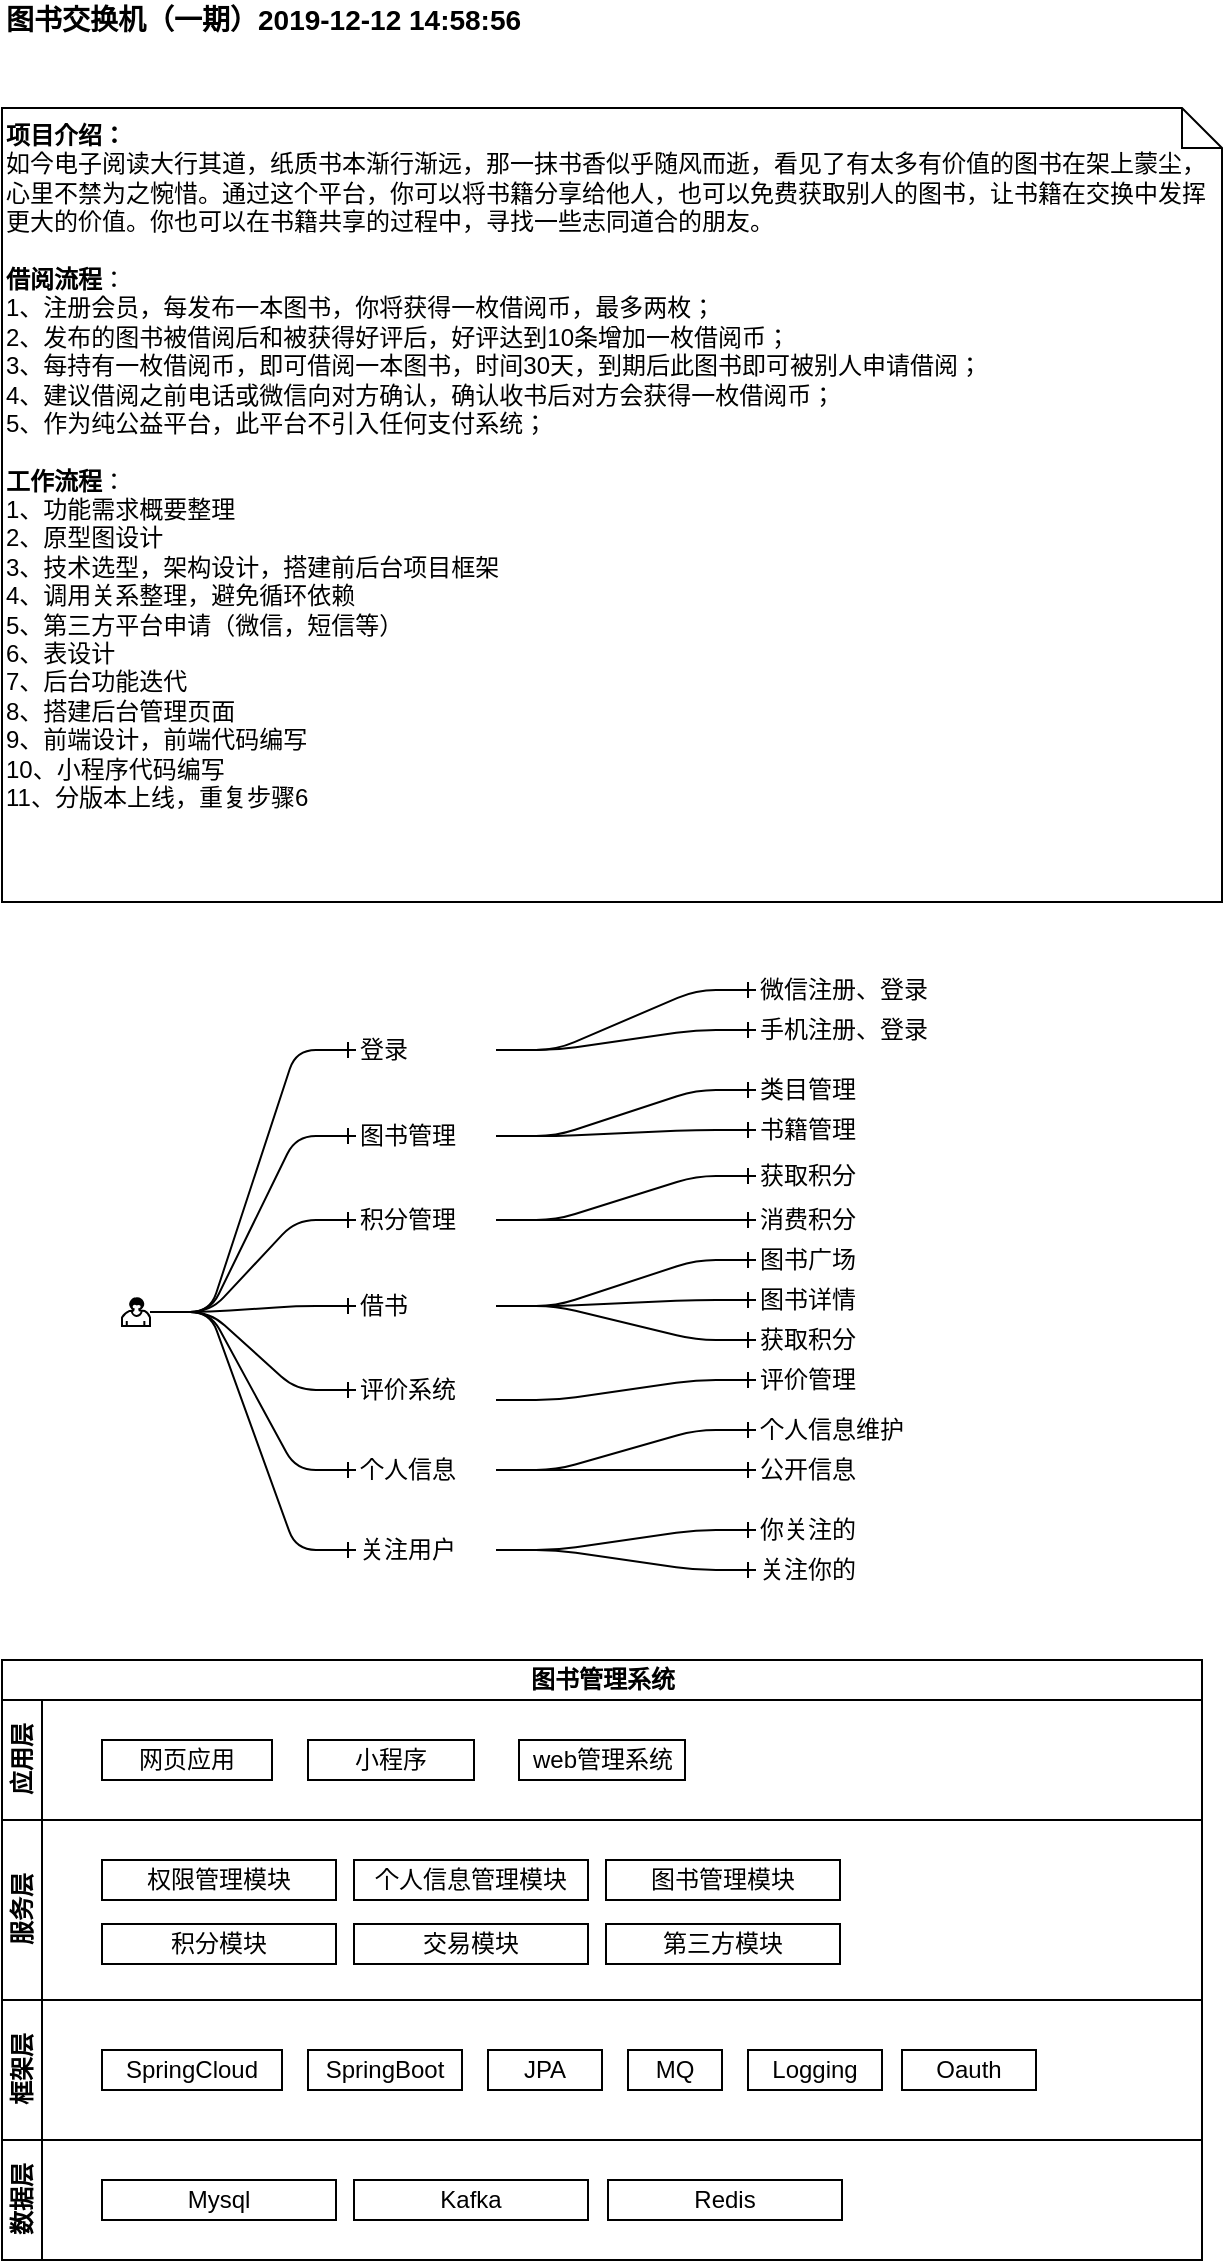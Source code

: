 <mxfile version="12.3.9" type="github" pages="1">
  <diagram id="fGvZhCaPanZ9U9WkfVBa" name="第 1 页">
    <mxGraphModel dx="1173" dy="623" grid="1" gridSize="10" guides="1" tooltips="1" connect="1" arrows="1" fold="1" page="1" pageScale="1" pageWidth="1654" pageHeight="1169" math="0" shadow="0">
      <root>
        <mxCell id="0"/>
        <mxCell id="1" parent="0"/>
        <mxCell id="BgFHkTgsVst7IXnbNdZ0-1" value="图书交换机（一期）2019-12-12 14:58:56" style="text;html=1;strokeColor=none;fillColor=none;align=left;verticalAlign=middle;whiteSpace=wrap;rounded=0;fontStyle=1;fontSize=14;" vertex="1" parent="1">
          <mxGeometry x="40" y="20" width="280" height="20" as="geometry"/>
        </mxCell>
        <mxCell id="BgFHkTgsVst7IXnbNdZ0-102" value="图书管理系统" style="swimlane;html=1;childLayout=stackLayout;resizeParent=1;resizeParentMax=0;horizontal=1;startSize=20;horizontalStack=0;align=center;" vertex="1" parent="1">
          <mxGeometry x="40" y="850" width="600" height="300" as="geometry">
            <mxRectangle x="110" y="620" width="60" height="20" as="alternateBounds"/>
          </mxGeometry>
        </mxCell>
        <mxCell id="BgFHkTgsVst7IXnbNdZ0-125" value="应用层" style="swimlane;html=1;startSize=20;horizontal=0;" vertex="1" parent="BgFHkTgsVst7IXnbNdZ0-102">
          <mxGeometry y="20" width="600" height="60" as="geometry">
            <mxRectangle y="140" width="480" height="20" as="alternateBounds"/>
          </mxGeometry>
        </mxCell>
        <mxCell id="BgFHkTgsVst7IXnbNdZ0-129" value="网页应用" style="whiteSpace=wrap;html=1;align=center;" vertex="1" parent="BgFHkTgsVst7IXnbNdZ0-125">
          <mxGeometry x="50" y="20" width="85" height="20" as="geometry"/>
        </mxCell>
        <mxCell id="BgFHkTgsVst7IXnbNdZ0-130" value="小程序" style="whiteSpace=wrap;html=1;align=center;" vertex="1" parent="BgFHkTgsVst7IXnbNdZ0-125">
          <mxGeometry x="153" y="20" width="83" height="20" as="geometry"/>
        </mxCell>
        <mxCell id="BgFHkTgsVst7IXnbNdZ0-131" value="web管理系统" style="whiteSpace=wrap;html=1;align=center;" vertex="1" parent="BgFHkTgsVst7IXnbNdZ0-125">
          <mxGeometry x="258.5" y="20" width="83" height="20" as="geometry"/>
        </mxCell>
        <mxCell id="BgFHkTgsVst7IXnbNdZ0-103" value="服务层" style="swimlane;html=1;startSize=20;horizontal=0;" vertex="1" parent="BgFHkTgsVst7IXnbNdZ0-102">
          <mxGeometry y="80" width="600" height="90" as="geometry">
            <mxRectangle y="20" width="480" height="20" as="alternateBounds"/>
          </mxGeometry>
        </mxCell>
        <mxCell id="BgFHkTgsVst7IXnbNdZ0-132" value="权限管理模块" style="whiteSpace=wrap;html=1;align=center;" vertex="1" parent="BgFHkTgsVst7IXnbNdZ0-103">
          <mxGeometry x="50" y="20" width="117" height="20" as="geometry"/>
        </mxCell>
        <mxCell id="BgFHkTgsVst7IXnbNdZ0-133" value="个人信息管理模块" style="whiteSpace=wrap;html=1;align=center;" vertex="1" parent="BgFHkTgsVst7IXnbNdZ0-103">
          <mxGeometry x="176" y="20" width="117" height="20" as="geometry"/>
        </mxCell>
        <mxCell id="BgFHkTgsVst7IXnbNdZ0-134" value="图书管理模块" style="whiteSpace=wrap;html=1;align=center;" vertex="1" parent="BgFHkTgsVst7IXnbNdZ0-103">
          <mxGeometry x="302" y="20" width="117" height="20" as="geometry"/>
        </mxCell>
        <mxCell id="BgFHkTgsVst7IXnbNdZ0-135" value="积分模块" style="whiteSpace=wrap;html=1;align=center;" vertex="1" parent="BgFHkTgsVst7IXnbNdZ0-103">
          <mxGeometry x="50" y="52" width="117" height="20" as="geometry"/>
        </mxCell>
        <mxCell id="BgFHkTgsVst7IXnbNdZ0-136" value="交易模块" style="whiteSpace=wrap;html=1;align=center;" vertex="1" parent="BgFHkTgsVst7IXnbNdZ0-103">
          <mxGeometry x="176" y="52" width="117" height="20" as="geometry"/>
        </mxCell>
        <mxCell id="G1ip0TqbECCh8ayl8rL1-1" value="第三方模块" style="whiteSpace=wrap;html=1;align=center;" vertex="1" parent="BgFHkTgsVst7IXnbNdZ0-103">
          <mxGeometry x="302" y="52" width="117" height="20" as="geometry"/>
        </mxCell>
        <mxCell id="BgFHkTgsVst7IXnbNdZ0-104" value="框架层" style="swimlane;html=1;startSize=20;horizontal=0;" vertex="1" parent="BgFHkTgsVst7IXnbNdZ0-102">
          <mxGeometry y="170" width="600" height="70" as="geometry">
            <mxRectangle y="140" width="480" height="20" as="alternateBounds"/>
          </mxGeometry>
        </mxCell>
        <mxCell id="BgFHkTgsVst7IXnbNdZ0-137" value="SpringCloud" style="whiteSpace=wrap;html=1;align=center;" vertex="1" parent="BgFHkTgsVst7IXnbNdZ0-104">
          <mxGeometry x="50" y="25" width="90" height="20" as="geometry"/>
        </mxCell>
        <mxCell id="BgFHkTgsVst7IXnbNdZ0-138" value="SpringBoot" style="whiteSpace=wrap;html=1;align=center;" vertex="1" parent="BgFHkTgsVst7IXnbNdZ0-104">
          <mxGeometry x="153" y="25" width="77" height="20" as="geometry"/>
        </mxCell>
        <mxCell id="BgFHkTgsVst7IXnbNdZ0-139" value="JPA" style="whiteSpace=wrap;html=1;align=center;" vertex="1" parent="BgFHkTgsVst7IXnbNdZ0-104">
          <mxGeometry x="243" y="25" width="57" height="20" as="geometry"/>
        </mxCell>
        <mxCell id="BgFHkTgsVst7IXnbNdZ0-140" value="MQ" style="whiteSpace=wrap;html=1;align=center;" vertex="1" parent="BgFHkTgsVst7IXnbNdZ0-104">
          <mxGeometry x="313" y="25" width="47" height="20" as="geometry"/>
        </mxCell>
        <mxCell id="BgFHkTgsVst7IXnbNdZ0-141" value="Logging" style="whiteSpace=wrap;html=1;align=center;" vertex="1" parent="BgFHkTgsVst7IXnbNdZ0-104">
          <mxGeometry x="373" y="25" width="67" height="20" as="geometry"/>
        </mxCell>
        <mxCell id="BgFHkTgsVst7IXnbNdZ0-166" value="Oauth" style="whiteSpace=wrap;html=1;align=center;" vertex="1" parent="BgFHkTgsVst7IXnbNdZ0-104">
          <mxGeometry x="450" y="25" width="67" height="20" as="geometry"/>
        </mxCell>
        <mxCell id="BgFHkTgsVst7IXnbNdZ0-105" value="数据层" style="swimlane;html=1;startSize=20;horizontal=0;" vertex="1" parent="BgFHkTgsVst7IXnbNdZ0-102">
          <mxGeometry y="240" width="600" height="60" as="geometry">
            <mxRectangle y="260" width="480" height="20" as="alternateBounds"/>
          </mxGeometry>
        </mxCell>
        <mxCell id="BgFHkTgsVst7IXnbNdZ0-142" value="Mysql" style="whiteSpace=wrap;html=1;align=center;" vertex="1" parent="BgFHkTgsVst7IXnbNdZ0-105">
          <mxGeometry x="50" y="20" width="117" height="20" as="geometry"/>
        </mxCell>
        <mxCell id="BgFHkTgsVst7IXnbNdZ0-143" value="Kafka" style="whiteSpace=wrap;html=1;align=center;" vertex="1" parent="BgFHkTgsVst7IXnbNdZ0-105">
          <mxGeometry x="176" y="20" width="117" height="20" as="geometry"/>
        </mxCell>
        <mxCell id="BgFHkTgsVst7IXnbNdZ0-144" value="Redis" style="whiteSpace=wrap;html=1;align=center;" vertex="1" parent="BgFHkTgsVst7IXnbNdZ0-105">
          <mxGeometry x="303" y="20" width="117" height="20" as="geometry"/>
        </mxCell>
        <mxCell id="G1ip0TqbECCh8ayl8rL1-4" value="" style="group" vertex="1" connectable="0" parent="1">
          <mxGeometry x="40" y="505" width="477" height="310" as="geometry"/>
        </mxCell>
        <mxCell id="BgFHkTgsVst7IXnbNdZ0-7" value="" style="shape=mxgraph.bpmn.user_task;html=1;outlineConnect=0;" vertex="1" parent="G1ip0TqbECCh8ayl8rL1-4">
          <mxGeometry x="60" y="164" width="14" height="14" as="geometry"/>
        </mxCell>
        <mxCell id="BgFHkTgsVst7IXnbNdZ0-13" value="" style="edgeStyle=entityRelationEdgeStyle;fontSize=12;html=1;endArrow=ERone;endFill=1;" edge="1" parent="G1ip0TqbECCh8ayl8rL1-4" source="BgFHkTgsVst7IXnbNdZ0-7" target="BgFHkTgsVst7IXnbNdZ0-14">
          <mxGeometry width="100" height="100" relative="1" as="geometry">
            <mxPoint x="57" y="160" as="sourcePoint"/>
            <mxPoint x="167" y="40" as="targetPoint"/>
          </mxGeometry>
        </mxCell>
        <mxCell id="BgFHkTgsVst7IXnbNdZ0-14" value="登录" style="text;html=1;strokeColor=none;fillColor=none;align=left;verticalAlign=middle;whiteSpace=wrap;rounded=0;" vertex="1" parent="G1ip0TqbECCh8ayl8rL1-4">
          <mxGeometry x="177" y="30" width="70" height="20" as="geometry"/>
        </mxCell>
        <mxCell id="BgFHkTgsVst7IXnbNdZ0-17" value="" style="edgeStyle=entityRelationEdgeStyle;fontSize=12;html=1;endArrow=ERone;endFill=1;" edge="1" parent="G1ip0TqbECCh8ayl8rL1-4" source="BgFHkTgsVst7IXnbNdZ0-7" target="BgFHkTgsVst7IXnbNdZ0-18">
          <mxGeometry width="100" height="100" relative="1" as="geometry">
            <mxPoint x="51" y="117" as="sourcePoint"/>
            <mxPoint x="177" y="70" as="targetPoint"/>
          </mxGeometry>
        </mxCell>
        <mxCell id="BgFHkTgsVst7IXnbNdZ0-18" value="图书管理" style="text;html=1;strokeColor=none;fillColor=none;align=left;verticalAlign=middle;whiteSpace=wrap;rounded=0;" vertex="1" parent="G1ip0TqbECCh8ayl8rL1-4">
          <mxGeometry x="177" y="73" width="70" height="20" as="geometry"/>
        </mxCell>
        <mxCell id="BgFHkTgsVst7IXnbNdZ0-21" value="" style="edgeStyle=entityRelationEdgeStyle;fontSize=12;html=1;endArrow=ERone;endFill=1;" edge="1" parent="G1ip0TqbECCh8ayl8rL1-4" target="BgFHkTgsVst7IXnbNdZ0-22" source="BgFHkTgsVst7IXnbNdZ0-7">
          <mxGeometry width="100" height="100" relative="1" as="geometry">
            <mxPoint x="57" y="111" as="sourcePoint"/>
            <mxPoint x="209" y="114" as="targetPoint"/>
          </mxGeometry>
        </mxCell>
        <mxCell id="BgFHkTgsVst7IXnbNdZ0-22" value="积分管理" style="text;html=1;strokeColor=none;fillColor=none;align=left;verticalAlign=middle;whiteSpace=wrap;rounded=0;" vertex="1" parent="G1ip0TqbECCh8ayl8rL1-4">
          <mxGeometry x="177" y="115" width="70" height="20" as="geometry"/>
        </mxCell>
        <mxCell id="BgFHkTgsVst7IXnbNdZ0-24" value="" style="edgeStyle=entityRelationEdgeStyle;fontSize=12;html=1;endArrow=ERone;endFill=1;" edge="1" parent="G1ip0TqbECCh8ayl8rL1-4" target="BgFHkTgsVst7IXnbNdZ0-25" source="BgFHkTgsVst7IXnbNdZ0-7">
          <mxGeometry width="100" height="100" relative="1" as="geometry">
            <mxPoint x="41" y="130" as="sourcePoint"/>
            <mxPoint x="212" y="177" as="targetPoint"/>
          </mxGeometry>
        </mxCell>
        <mxCell id="BgFHkTgsVst7IXnbNdZ0-25" value="借书" style="text;html=1;strokeColor=none;fillColor=none;align=left;verticalAlign=middle;whiteSpace=wrap;rounded=0;" vertex="1" parent="G1ip0TqbECCh8ayl8rL1-4">
          <mxGeometry x="177" y="158" width="70" height="20" as="geometry"/>
        </mxCell>
        <mxCell id="BgFHkTgsVst7IXnbNdZ0-27" value="" style="edgeStyle=entityRelationEdgeStyle;fontSize=12;html=1;endArrow=ERone;endFill=1;" edge="1" parent="G1ip0TqbECCh8ayl8rL1-4" target="BgFHkTgsVst7IXnbNdZ0-28" source="BgFHkTgsVst7IXnbNdZ0-7">
          <mxGeometry width="100" height="100" relative="1" as="geometry">
            <mxPoint x="41" y="193" as="sourcePoint"/>
            <mxPoint x="177" y="156" as="targetPoint"/>
          </mxGeometry>
        </mxCell>
        <mxCell id="BgFHkTgsVst7IXnbNdZ0-28" value="评价系统" style="text;html=1;strokeColor=none;fillColor=none;align=left;verticalAlign=middle;whiteSpace=wrap;rounded=0;" vertex="1" parent="G1ip0TqbECCh8ayl8rL1-4">
          <mxGeometry x="177" y="200" width="70" height="20" as="geometry"/>
        </mxCell>
        <mxCell id="BgFHkTgsVst7IXnbNdZ0-30" value="" style="edgeStyle=entityRelationEdgeStyle;fontSize=12;html=1;endArrow=ERone;endFill=1;" edge="1" parent="G1ip0TqbECCh8ayl8rL1-4" target="BgFHkTgsVst7IXnbNdZ0-31" source="BgFHkTgsVst7IXnbNdZ0-18">
          <mxGeometry width="100" height="100" relative="1" as="geometry">
            <mxPoint x="247" y="83.0" as="sourcePoint"/>
            <mxPoint x="383" y="28" as="targetPoint"/>
          </mxGeometry>
        </mxCell>
        <mxCell id="BgFHkTgsVst7IXnbNdZ0-31" value="类目管理" style="text;html=1;strokeColor=none;fillColor=none;align=left;verticalAlign=middle;whiteSpace=wrap;rounded=0;" vertex="1" parent="G1ip0TqbECCh8ayl8rL1-4">
          <mxGeometry x="377" y="50" width="70" height="20" as="geometry"/>
        </mxCell>
        <mxCell id="BgFHkTgsVst7IXnbNdZ0-32" value="" style="edgeStyle=entityRelationEdgeStyle;fontSize=12;html=1;endArrow=ERone;endFill=1;exitX=1;exitY=0.5;exitDx=0;exitDy=0;" edge="1" parent="G1ip0TqbECCh8ayl8rL1-4" target="BgFHkTgsVst7IXnbNdZ0-35" source="BgFHkTgsVst7IXnbNdZ0-14">
          <mxGeometry width="100" height="100" relative="1" as="geometry">
            <mxPoint x="187" y="40.0" as="sourcePoint"/>
            <mxPoint x="337" y="10" as="targetPoint"/>
          </mxGeometry>
        </mxCell>
        <mxCell id="BgFHkTgsVst7IXnbNdZ0-35" value="微信注册、登录" style="text;html=1;strokeColor=none;fillColor=none;align=left;verticalAlign=middle;whiteSpace=wrap;rounded=0;" vertex="1" parent="G1ip0TqbECCh8ayl8rL1-4">
          <mxGeometry x="377" width="100" height="20" as="geometry"/>
        </mxCell>
        <mxCell id="BgFHkTgsVst7IXnbNdZ0-38" value="" style="edgeStyle=entityRelationEdgeStyle;fontSize=12;html=1;endArrow=ERone;endFill=1;" edge="1" parent="G1ip0TqbECCh8ayl8rL1-4" target="BgFHkTgsVst7IXnbNdZ0-39" source="BgFHkTgsVst7IXnbNdZ0-14">
          <mxGeometry width="100" height="100" relative="1" as="geometry">
            <mxPoint x="256.857" y="49.857" as="sourcePoint"/>
            <mxPoint x="347" y="20" as="targetPoint"/>
          </mxGeometry>
        </mxCell>
        <mxCell id="BgFHkTgsVst7IXnbNdZ0-39" value="手机注册、登录" style="text;html=1;strokeColor=none;fillColor=none;align=left;verticalAlign=middle;whiteSpace=wrap;rounded=0;" vertex="1" parent="G1ip0TqbECCh8ayl8rL1-4">
          <mxGeometry x="377" y="20" width="100" height="20" as="geometry"/>
        </mxCell>
        <mxCell id="BgFHkTgsVst7IXnbNdZ0-40" value="" style="edgeStyle=entityRelationEdgeStyle;fontSize=12;html=1;endArrow=ERone;endFill=1;exitX=1;exitY=0.5;exitDx=0;exitDy=0;" edge="1" parent="G1ip0TqbECCh8ayl8rL1-4" target="BgFHkTgsVst7IXnbNdZ0-41" source="BgFHkTgsVst7IXnbNdZ0-18">
          <mxGeometry width="100" height="100" relative="1" as="geometry">
            <mxPoint x="236.857" y="92.786" as="sourcePoint"/>
            <mxPoint x="383" y="47.5" as="targetPoint"/>
          </mxGeometry>
        </mxCell>
        <mxCell id="BgFHkTgsVst7IXnbNdZ0-41" value="书籍管理" style="text;html=1;strokeColor=none;fillColor=none;align=left;verticalAlign=middle;whiteSpace=wrap;rounded=0;" vertex="1" parent="G1ip0TqbECCh8ayl8rL1-4">
          <mxGeometry x="377" y="70" width="60" height="20" as="geometry"/>
        </mxCell>
        <mxCell id="BgFHkTgsVst7IXnbNdZ0-42" value="" style="edgeStyle=entityRelationEdgeStyle;fontSize=12;html=1;endArrow=ERone;endFill=1;" edge="1" parent="G1ip0TqbECCh8ayl8rL1-4" target="BgFHkTgsVst7IXnbNdZ0-43" source="BgFHkTgsVst7IXnbNdZ0-22">
          <mxGeometry width="100" height="100" relative="1" as="geometry">
            <mxPoint x="247" y="123" as="sourcePoint"/>
            <mxPoint x="383" y="68" as="targetPoint"/>
          </mxGeometry>
        </mxCell>
        <mxCell id="BgFHkTgsVst7IXnbNdZ0-43" value="获取积分" style="text;html=1;strokeColor=none;fillColor=none;align=left;verticalAlign=middle;whiteSpace=wrap;rounded=0;" vertex="1" parent="G1ip0TqbECCh8ayl8rL1-4">
          <mxGeometry x="377" y="93" width="70" height="20" as="geometry"/>
        </mxCell>
        <mxCell id="BgFHkTgsVst7IXnbNdZ0-45" value="" style="edgeStyle=entityRelationEdgeStyle;fontSize=12;html=1;endArrow=ERone;endFill=1;exitX=1;exitY=0.5;exitDx=0;exitDy=0;" edge="1" parent="G1ip0TqbECCh8ayl8rL1-4" target="BgFHkTgsVst7IXnbNdZ0-46" source="BgFHkTgsVst7IXnbNdZ0-22">
          <mxGeometry width="100" height="100" relative="1" as="geometry">
            <mxPoint x="247" y="147" as="sourcePoint"/>
            <mxPoint x="383" y="90" as="targetPoint"/>
          </mxGeometry>
        </mxCell>
        <mxCell id="BgFHkTgsVst7IXnbNdZ0-46" value="消费积分" style="text;html=1;strokeColor=none;fillColor=none;align=left;verticalAlign=middle;whiteSpace=wrap;rounded=0;" vertex="1" parent="G1ip0TqbECCh8ayl8rL1-4">
          <mxGeometry x="377" y="115" width="70" height="20" as="geometry"/>
        </mxCell>
        <mxCell id="BgFHkTgsVst7IXnbNdZ0-47" value="" style="edgeStyle=entityRelationEdgeStyle;fontSize=12;html=1;endArrow=ERone;endFill=1;exitX=1;exitY=0.5;exitDx=0;exitDy=0;" edge="1" parent="G1ip0TqbECCh8ayl8rL1-4" target="BgFHkTgsVst7IXnbNdZ0-48" source="BgFHkTgsVst7IXnbNdZ0-25">
          <mxGeometry width="100" height="100" relative="1" as="geometry">
            <mxPoint x="267" y="150" as="sourcePoint"/>
            <mxPoint x="383" y="110" as="targetPoint"/>
          </mxGeometry>
        </mxCell>
        <mxCell id="BgFHkTgsVst7IXnbNdZ0-48" value="图书广场" style="text;html=1;strokeColor=none;fillColor=none;align=left;verticalAlign=middle;whiteSpace=wrap;rounded=0;" vertex="1" parent="G1ip0TqbECCh8ayl8rL1-4">
          <mxGeometry x="377" y="135" width="70" height="20" as="geometry"/>
        </mxCell>
        <mxCell id="BgFHkTgsVst7IXnbNdZ0-49" value="" style="edgeStyle=entityRelationEdgeStyle;fontSize=12;html=1;endArrow=ERone;endFill=1;exitX=1;exitY=0.5;exitDx=0;exitDy=0;" edge="1" parent="G1ip0TqbECCh8ayl8rL1-4" target="BgFHkTgsVst7IXnbNdZ0-50" source="BgFHkTgsVst7IXnbNdZ0-25">
          <mxGeometry width="100" height="100" relative="1" as="geometry">
            <mxPoint x="247" y="187" as="sourcePoint"/>
            <mxPoint x="383" y="130" as="targetPoint"/>
          </mxGeometry>
        </mxCell>
        <mxCell id="BgFHkTgsVst7IXnbNdZ0-50" value="图书详情" style="text;html=1;strokeColor=none;fillColor=none;align=left;verticalAlign=middle;whiteSpace=wrap;rounded=0;" vertex="1" parent="G1ip0TqbECCh8ayl8rL1-4">
          <mxGeometry x="377" y="155" width="70" height="20" as="geometry"/>
        </mxCell>
        <mxCell id="BgFHkTgsVst7IXnbNdZ0-51" value="" style="edgeStyle=entityRelationEdgeStyle;fontSize=12;html=1;endArrow=ERone;endFill=1;exitX=1;exitY=0.5;exitDx=0;exitDy=0;" edge="1" parent="G1ip0TqbECCh8ayl8rL1-4" target="BgFHkTgsVst7IXnbNdZ0-52" source="BgFHkTgsVst7IXnbNdZ0-25">
          <mxGeometry width="100" height="100" relative="1" as="geometry">
            <mxPoint x="211.857" y="160.857" as="sourcePoint"/>
            <mxPoint x="378" y="149" as="targetPoint"/>
          </mxGeometry>
        </mxCell>
        <mxCell id="BgFHkTgsVst7IXnbNdZ0-52" value="获取积分" style="text;html=1;strokeColor=none;fillColor=none;align=left;verticalAlign=middle;whiteSpace=wrap;rounded=0;" vertex="1" parent="G1ip0TqbECCh8ayl8rL1-4">
          <mxGeometry x="377" y="175" width="70" height="20" as="geometry"/>
        </mxCell>
        <mxCell id="BgFHkTgsVst7IXnbNdZ0-53" value="" style="edgeStyle=entityRelationEdgeStyle;fontSize=12;html=1;endArrow=ERone;endFill=1;exitX=1;exitY=0.75;exitDx=0;exitDy=0;" edge="1" parent="G1ip0TqbECCh8ayl8rL1-4" target="BgFHkTgsVst7IXnbNdZ0-54" source="BgFHkTgsVst7IXnbNdZ0-28">
          <mxGeometry width="100" height="100" relative="1" as="geometry">
            <mxPoint x="246.857" y="205.143" as="sourcePoint"/>
            <mxPoint x="383" y="170" as="targetPoint"/>
          </mxGeometry>
        </mxCell>
        <mxCell id="BgFHkTgsVst7IXnbNdZ0-54" value="评价管理" style="text;html=1;strokeColor=none;fillColor=none;align=left;verticalAlign=middle;whiteSpace=wrap;rounded=0;" vertex="1" parent="G1ip0TqbECCh8ayl8rL1-4">
          <mxGeometry x="377" y="195" width="70" height="20" as="geometry"/>
        </mxCell>
        <mxCell id="BgFHkTgsVst7IXnbNdZ0-55" value="" style="edgeStyle=entityRelationEdgeStyle;fontSize=12;html=1;endArrow=ERone;endFill=1;" edge="1" parent="G1ip0TqbECCh8ayl8rL1-4" target="BgFHkTgsVst7IXnbNdZ0-56" source="BgFHkTgsVst7IXnbNdZ0-7">
          <mxGeometry width="100" height="100" relative="1" as="geometry">
            <mxPoint x="47" y="262" as="sourcePoint"/>
            <mxPoint x="183" y="205" as="targetPoint"/>
          </mxGeometry>
        </mxCell>
        <mxCell id="BgFHkTgsVst7IXnbNdZ0-56" value="个人信息" style="text;html=1;strokeColor=none;fillColor=none;align=left;verticalAlign=middle;whiteSpace=wrap;rounded=0;" vertex="1" parent="G1ip0TqbECCh8ayl8rL1-4">
          <mxGeometry x="177" y="240" width="70" height="20" as="geometry"/>
        </mxCell>
        <mxCell id="BgFHkTgsVst7IXnbNdZ0-57" value="" style="edgeStyle=entityRelationEdgeStyle;fontSize=12;html=1;endArrow=ERone;endFill=1;" edge="1" parent="G1ip0TqbECCh8ayl8rL1-4" target="BgFHkTgsVst7IXnbNdZ0-58" source="BgFHkTgsVst7IXnbNdZ0-7">
          <mxGeometry width="100" height="100" relative="1" as="geometry">
            <mxPoint x="47" y="300" as="sourcePoint"/>
            <mxPoint x="183" y="243" as="targetPoint"/>
          </mxGeometry>
        </mxCell>
        <mxCell id="BgFHkTgsVst7IXnbNdZ0-58" value="关注用户" style="text;html=1;strokeColor=none;fillColor=none;align=left;verticalAlign=middle;whiteSpace=wrap;rounded=0;" vertex="1" parent="G1ip0TqbECCh8ayl8rL1-4">
          <mxGeometry x="177" y="280" width="70" height="20" as="geometry"/>
        </mxCell>
        <mxCell id="BgFHkTgsVst7IXnbNdZ0-61" value="" style="edgeStyle=entityRelationEdgeStyle;fontSize=12;html=1;endArrow=ERone;endFill=1;exitX=1;exitY=0.5;exitDx=0;exitDy=0;" edge="1" parent="G1ip0TqbECCh8ayl8rL1-4" target="BgFHkTgsVst7IXnbNdZ0-62" source="BgFHkTgsVst7IXnbNdZ0-56">
          <mxGeometry width="100" height="100" relative="1" as="geometry">
            <mxPoint x="256.857" y="225.286" as="sourcePoint"/>
            <mxPoint x="393" y="180" as="targetPoint"/>
          </mxGeometry>
        </mxCell>
        <mxCell id="BgFHkTgsVst7IXnbNdZ0-62" value="个人信息维护" style="text;html=1;strokeColor=none;fillColor=none;align=left;verticalAlign=middle;whiteSpace=wrap;rounded=0;" vertex="1" parent="G1ip0TqbECCh8ayl8rL1-4">
          <mxGeometry x="377" y="220" width="90" height="20" as="geometry"/>
        </mxCell>
        <mxCell id="BgFHkTgsVst7IXnbNdZ0-63" value="" style="edgeStyle=entityRelationEdgeStyle;fontSize=12;html=1;endArrow=ERone;endFill=1;exitX=1;exitY=0.5;exitDx=0;exitDy=0;" edge="1" parent="G1ip0TqbECCh8ayl8rL1-4" target="BgFHkTgsVst7IXnbNdZ0-64" source="BgFHkTgsVst7IXnbNdZ0-58">
          <mxGeometry width="100" height="100" relative="1" as="geometry">
            <mxPoint x="266.857" y="235.286" as="sourcePoint"/>
            <mxPoint x="403" y="190" as="targetPoint"/>
          </mxGeometry>
        </mxCell>
        <mxCell id="BgFHkTgsVst7IXnbNdZ0-64" value="你关注的" style="text;html=1;strokeColor=none;fillColor=none;align=left;verticalAlign=middle;whiteSpace=wrap;rounded=0;" vertex="1" parent="G1ip0TqbECCh8ayl8rL1-4">
          <mxGeometry x="377" y="270" width="70" height="20" as="geometry"/>
        </mxCell>
        <mxCell id="BgFHkTgsVst7IXnbNdZ0-67" value="" style="edgeStyle=entityRelationEdgeStyle;fontSize=12;html=1;endArrow=ERone;endFill=1;exitX=1;exitY=0.5;exitDx=0;exitDy=0;" edge="1" parent="G1ip0TqbECCh8ayl8rL1-4" target="BgFHkTgsVst7IXnbNdZ0-68" source="BgFHkTgsVst7IXnbNdZ0-58">
          <mxGeometry width="100" height="100" relative="1" as="geometry">
            <mxPoint x="286.857" y="255.286" as="sourcePoint"/>
            <mxPoint x="423" y="210" as="targetPoint"/>
          </mxGeometry>
        </mxCell>
        <mxCell id="BgFHkTgsVst7IXnbNdZ0-68" value="关注你的" style="text;html=1;strokeColor=none;fillColor=none;align=left;verticalAlign=middle;whiteSpace=wrap;rounded=0;" vertex="1" parent="G1ip0TqbECCh8ayl8rL1-4">
          <mxGeometry x="377" y="290" width="70" height="20" as="geometry"/>
        </mxCell>
        <mxCell id="BgFHkTgsVst7IXnbNdZ0-69" value="" style="edgeStyle=entityRelationEdgeStyle;fontSize=12;html=1;endArrow=ERone;endFill=1;exitX=1;exitY=0.5;exitDx=0;exitDy=0;" edge="1" parent="G1ip0TqbECCh8ayl8rL1-4" target="BgFHkTgsVst7IXnbNdZ0-70" source="BgFHkTgsVst7IXnbNdZ0-56">
          <mxGeometry width="100" height="100" relative="1" as="geometry">
            <mxPoint x="256.857" y="260.143" as="sourcePoint"/>
            <mxPoint x="403" y="190" as="targetPoint"/>
          </mxGeometry>
        </mxCell>
        <mxCell id="BgFHkTgsVst7IXnbNdZ0-70" value="公开信息" style="text;html=1;strokeColor=none;fillColor=none;align=left;verticalAlign=middle;whiteSpace=wrap;rounded=0;" vertex="1" parent="G1ip0TqbECCh8ayl8rL1-4">
          <mxGeometry x="377" y="240" width="90" height="20" as="geometry"/>
        </mxCell>
        <mxCell id="G1ip0TqbECCh8ayl8rL1-6" value="&lt;b&gt;项目介绍：&lt;/b&gt;&lt;br&gt;如今电子阅读大行其道，纸质书本渐行渐远，那一抹书香似乎随风而逝，看见了有太多有价值的图书在架上蒙尘，心里不禁为之惋惜。通过这个平台，你可以将书籍分享给他人，也可以免费获取别人的图书，让书籍在交换中发挥更大的价值。你也可以在书籍共享的过程中，寻找一些志同道合的朋友。&lt;br&gt;&lt;br&gt;&lt;b&gt;借阅流程&lt;/b&gt;：&lt;br&gt;1、注册会员，每发布一本图书，你将获得一枚借阅币，最多两枚；&lt;br&gt;2、发布的图书被借阅后和被获得好评后，好评达到10条增加一枚借阅币；&lt;br&gt;3、每持有一枚借阅币，即可借阅一本图书，时间30天，到期后此图书即可被别人申请借阅；&lt;br&gt;4、建议借阅之前电话或微信向对方确认，确认收书后对方会获得一枚借阅币；&lt;br&gt;5、作为纯公益平台，此平台不引入任何支付系统；&lt;br&gt;&lt;br&gt;&lt;b&gt;工作流程&lt;/b&gt;：&lt;br&gt;1、功能需求概要整理&lt;br&gt;2、原型图设计&lt;br&gt;3、技术选型，架构设计，搭建前后台项目框架&lt;br&gt;4、调用关系整理，避免循环依赖&lt;br&gt;5、第三方平台申请（微信，短信等）&lt;br&gt;6、表设计&lt;br&gt;7、后台功能迭代&lt;br&gt;8、搭建后台管理页面&lt;br&gt;9、前端设计，前端代码编写&lt;br&gt;10、小程序代码编写&lt;br&gt;11、分版本上线，重复步骤6" style="shape=note;size=20;whiteSpace=wrap;html=1;align=left;verticalAlign=top;" vertex="1" parent="1">
          <mxGeometry x="40" y="74" width="610" height="397" as="geometry"/>
        </mxCell>
      </root>
    </mxGraphModel>
  </diagram>
</mxfile>

